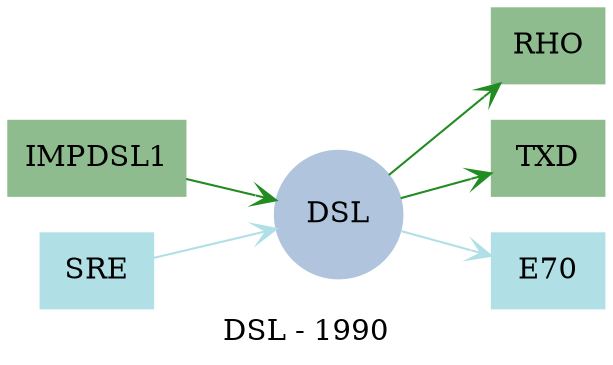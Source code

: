 strict digraph result_commodity_DSL {
	label       = "DSL - 1990" ;

	compound    = "True" ;
	concentrate = "True" ;
	rankdir     = "LR" ;
	splines     = "True" ;

	node [ shape="box", style="filled" ] ;
	edge [
	  arrowhead  = "vee",
	  fontsize   = "8",
	  label      = "   ",
	  labelfloat = "False",
	  labelfontcolor = "lightgreen"
	  len        = "2",
	  weight     = "0.5",
	] ;

	"DSL" [ color="lightsteelblue", href="../results/results1990.svg", shape="circle" ] ;

	subgraph used_techs {
		node [ color="darkseagreen" ] ;

		"IMPDSL1" [ href="../results/results_IMPDSL1_1990.svg" ] ;
		"RHO"     [ href="../results/results_RHO_1990.svg" ] ;
		"TXD"     [ href="../results/results_TXD_1990.svg" ] ;
	}

	subgraph used_techs {
		node [ color="powderblue" ] ;

		"E70" ;
		"SRE" ;
	}

	subgraph in_use_flows {
		edge [ color="forestgreen" ] ;

		"DSL"     -> "RHO" ;
		"DSL"     -> "TXD" ;
		"IMPDSL1" -> "DSL" ;
	}

	subgraph unused_flows {
		edge [ color="powderblue" ] ;

		"DSL" -> "E70" ;
		"SRE" -> "DSL" ;
	}
}
